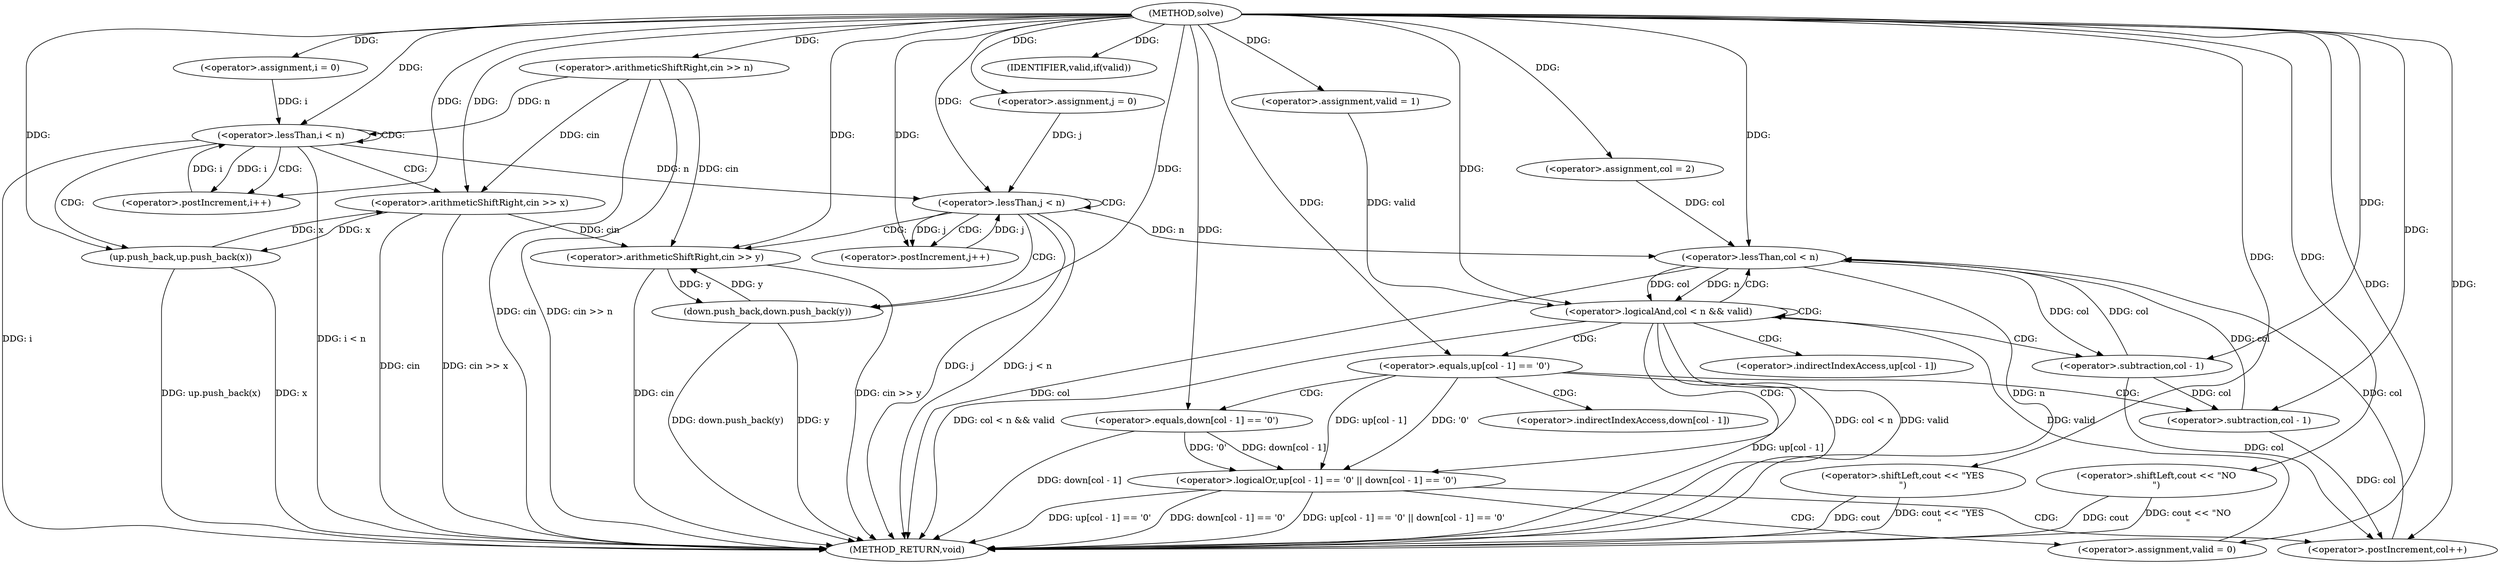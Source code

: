 digraph "solve" {  
"1000114" [label = "(METHOD,solve)" ]
"1000206" [label = "(METHOD_RETURN,void)" ]
"1000117" [label = "(<operator>.arithmeticShiftRight,cin >> n)" ]
"1000157" [label = "(<operator>.assignment,col = 2)" ]
"1000161" [label = "(<operator>.assignment,valid = 1)" ]
"1000124" [label = "(<operator>.assignment,i = 0)" ]
"1000127" [label = "(<operator>.lessThan,i < n)" ]
"1000130" [label = "(<operator>.postIncrement,i++)" ]
"1000141" [label = "(<operator>.assignment,j = 0)" ]
"1000144" [label = "(<operator>.lessThan,j < n)" ]
"1000147" [label = "(<operator>.postIncrement,j++)" ]
"1000165" [label = "(<operator>.logicalAnd,col < n && valid)" ]
"1000196" [label = "(IDENTIFIER,valid,if(valid))" ]
"1000134" [label = "(<operator>.arithmeticShiftRight,cin >> x)" ]
"1000137" [label = "(up.push_back,up.push_back(x))" ]
"1000151" [label = "(<operator>.arithmeticShiftRight,cin >> y)" ]
"1000154" [label = "(down.push_back,down.push_back(y))" ]
"1000198" [label = "(<operator>.shiftLeft,cout << \"YES\n\")" ]
"1000166" [label = "(<operator>.lessThan,col < n)" ]
"1000172" [label = "(<operator>.logicalOr,up[col - 1] == '0' || down[col - 1] == '0')" ]
"1000203" [label = "(<operator>.shiftLeft,cout << \"NO\n\")" ]
"1000188" [label = "(<operator>.postIncrement,col++)" ]
"1000173" [label = "(<operator>.equals,up[col - 1] == '0')" ]
"1000180" [label = "(<operator>.equals,down[col - 1] == '0')" ]
"1000192" [label = "(<operator>.assignment,valid = 0)" ]
"1000176" [label = "(<operator>.subtraction,col - 1)" ]
"1000183" [label = "(<operator>.subtraction,col - 1)" ]
"1000174" [label = "(<operator>.indirectIndexAccess,up[col - 1])" ]
"1000181" [label = "(<operator>.indirectIndexAccess,down[col - 1])" ]
  "1000117" -> "1000206"  [ label = "DDG: cin"] 
  "1000117" -> "1000206"  [ label = "DDG: cin >> n"] 
  "1000127" -> "1000206"  [ label = "DDG: i"] 
  "1000127" -> "1000206"  [ label = "DDG: i < n"] 
  "1000144" -> "1000206"  [ label = "DDG: j"] 
  "1000144" -> "1000206"  [ label = "DDG: j < n"] 
  "1000166" -> "1000206"  [ label = "DDG: col"] 
  "1000166" -> "1000206"  [ label = "DDG: n"] 
  "1000165" -> "1000206"  [ label = "DDG: col < n"] 
  "1000165" -> "1000206"  [ label = "DDG: valid"] 
  "1000165" -> "1000206"  [ label = "DDG: col < n && valid"] 
  "1000203" -> "1000206"  [ label = "DDG: cout"] 
  "1000203" -> "1000206"  [ label = "DDG: cout << \"NO\n\""] 
  "1000198" -> "1000206"  [ label = "DDG: cout"] 
  "1000198" -> "1000206"  [ label = "DDG: cout << \"YES\n\""] 
  "1000173" -> "1000206"  [ label = "DDG: up[col - 1]"] 
  "1000172" -> "1000206"  [ label = "DDG: up[col - 1] == '0'"] 
  "1000180" -> "1000206"  [ label = "DDG: down[col - 1]"] 
  "1000172" -> "1000206"  [ label = "DDG: down[col - 1] == '0'"] 
  "1000172" -> "1000206"  [ label = "DDG: up[col - 1] == '0' || down[col - 1] == '0'"] 
  "1000151" -> "1000206"  [ label = "DDG: cin"] 
  "1000151" -> "1000206"  [ label = "DDG: cin >> y"] 
  "1000154" -> "1000206"  [ label = "DDG: y"] 
  "1000154" -> "1000206"  [ label = "DDG: down.push_back(y)"] 
  "1000134" -> "1000206"  [ label = "DDG: cin"] 
  "1000134" -> "1000206"  [ label = "DDG: cin >> x"] 
  "1000137" -> "1000206"  [ label = "DDG: x"] 
  "1000137" -> "1000206"  [ label = "DDG: up.push_back(x)"] 
  "1000114" -> "1000157"  [ label = "DDG: "] 
  "1000114" -> "1000161"  [ label = "DDG: "] 
  "1000114" -> "1000117"  [ label = "DDG: "] 
  "1000114" -> "1000124"  [ label = "DDG: "] 
  "1000114" -> "1000141"  [ label = "DDG: "] 
  "1000114" -> "1000196"  [ label = "DDG: "] 
  "1000124" -> "1000127"  [ label = "DDG: i"] 
  "1000130" -> "1000127"  [ label = "DDG: i"] 
  "1000114" -> "1000127"  [ label = "DDG: "] 
  "1000117" -> "1000127"  [ label = "DDG: n"] 
  "1000127" -> "1000130"  [ label = "DDG: i"] 
  "1000114" -> "1000130"  [ label = "DDG: "] 
  "1000141" -> "1000144"  [ label = "DDG: j"] 
  "1000147" -> "1000144"  [ label = "DDG: j"] 
  "1000114" -> "1000144"  [ label = "DDG: "] 
  "1000127" -> "1000144"  [ label = "DDG: n"] 
  "1000144" -> "1000147"  [ label = "DDG: j"] 
  "1000114" -> "1000147"  [ label = "DDG: "] 
  "1000166" -> "1000165"  [ label = "DDG: n"] 
  "1000166" -> "1000165"  [ label = "DDG: col"] 
  "1000161" -> "1000165"  [ label = "DDG: valid"] 
  "1000192" -> "1000165"  [ label = "DDG: valid"] 
  "1000114" -> "1000165"  [ label = "DDG: "] 
  "1000117" -> "1000134"  [ label = "DDG: cin"] 
  "1000114" -> "1000134"  [ label = "DDG: "] 
  "1000137" -> "1000134"  [ label = "DDG: x"] 
  "1000134" -> "1000137"  [ label = "DDG: x"] 
  "1000114" -> "1000137"  [ label = "DDG: "] 
  "1000117" -> "1000151"  [ label = "DDG: cin"] 
  "1000134" -> "1000151"  [ label = "DDG: cin"] 
  "1000114" -> "1000151"  [ label = "DDG: "] 
  "1000154" -> "1000151"  [ label = "DDG: y"] 
  "1000151" -> "1000154"  [ label = "DDG: y"] 
  "1000114" -> "1000154"  [ label = "DDG: "] 
  "1000157" -> "1000166"  [ label = "DDG: col"] 
  "1000176" -> "1000166"  [ label = "DDG: col"] 
  "1000183" -> "1000166"  [ label = "DDG: col"] 
  "1000188" -> "1000166"  [ label = "DDG: col"] 
  "1000114" -> "1000166"  [ label = "DDG: "] 
  "1000144" -> "1000166"  [ label = "DDG: n"] 
  "1000114" -> "1000198"  [ label = "DDG: "] 
  "1000173" -> "1000172"  [ label = "DDG: '0'"] 
  "1000173" -> "1000172"  [ label = "DDG: up[col - 1]"] 
  "1000180" -> "1000172"  [ label = "DDG: '0'"] 
  "1000180" -> "1000172"  [ label = "DDG: down[col - 1]"] 
  "1000114" -> "1000203"  [ label = "DDG: "] 
  "1000114" -> "1000173"  [ label = "DDG: "] 
  "1000114" -> "1000180"  [ label = "DDG: "] 
  "1000176" -> "1000188"  [ label = "DDG: col"] 
  "1000183" -> "1000188"  [ label = "DDG: col"] 
  "1000114" -> "1000188"  [ label = "DDG: "] 
  "1000114" -> "1000192"  [ label = "DDG: "] 
  "1000166" -> "1000176"  [ label = "DDG: col"] 
  "1000114" -> "1000176"  [ label = "DDG: "] 
  "1000176" -> "1000183"  [ label = "DDG: col"] 
  "1000114" -> "1000183"  [ label = "DDG: "] 
  "1000127" -> "1000127"  [ label = "CDG: "] 
  "1000127" -> "1000137"  [ label = "CDG: "] 
  "1000127" -> "1000130"  [ label = "CDG: "] 
  "1000127" -> "1000134"  [ label = "CDG: "] 
  "1000144" -> "1000144"  [ label = "CDG: "] 
  "1000144" -> "1000154"  [ label = "CDG: "] 
  "1000144" -> "1000147"  [ label = "CDG: "] 
  "1000144" -> "1000151"  [ label = "CDG: "] 
  "1000165" -> "1000174"  [ label = "CDG: "] 
  "1000165" -> "1000166"  [ label = "CDG: "] 
  "1000165" -> "1000165"  [ label = "CDG: "] 
  "1000165" -> "1000172"  [ label = "CDG: "] 
  "1000165" -> "1000173"  [ label = "CDG: "] 
  "1000165" -> "1000176"  [ label = "CDG: "] 
  "1000172" -> "1000188"  [ label = "CDG: "] 
  "1000172" -> "1000192"  [ label = "CDG: "] 
  "1000173" -> "1000180"  [ label = "CDG: "] 
  "1000173" -> "1000183"  [ label = "CDG: "] 
  "1000173" -> "1000181"  [ label = "CDG: "] 
}
